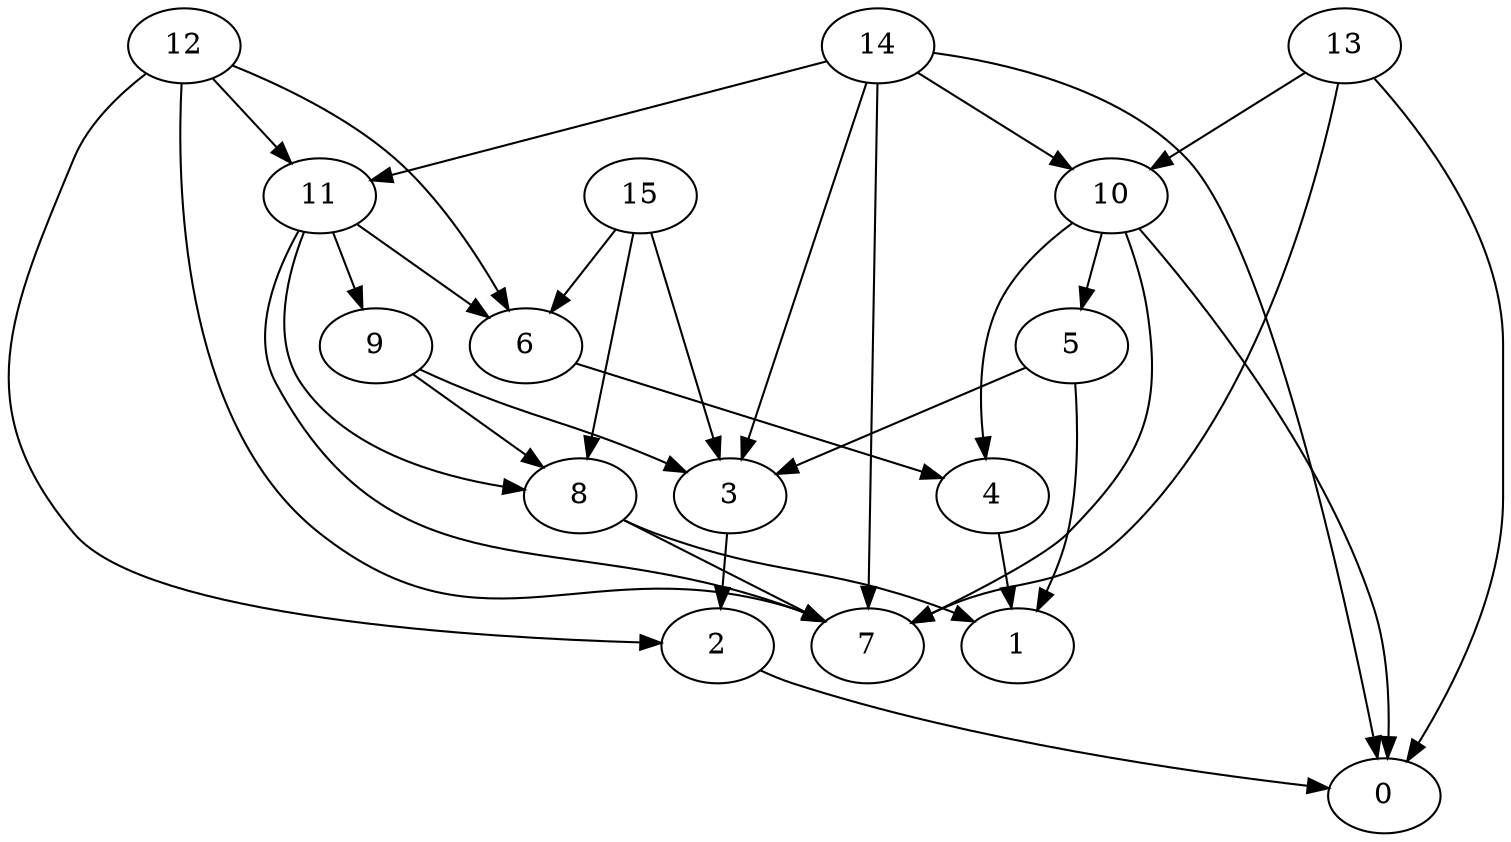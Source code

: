 digraph "Random_Nodes_16_Density_2.06_CCR_10.00_WeightType_Random" {
	graph ["Duplicate states"=0,
		GraphType=Random,
		"Max states in OPEN"=0,
		Modes="120000ms; topo-ordered tasks, ; Pruning: task equivalence, fixed order ready list, ; F-value: ; Optimisation: best schedule length (\
SL) optimisation on equal, ",
		NumberOfTasks=16,
		"Pruned using list schedule length"=3104,
		"States removed from OPEN"=0,
		TargetSystem="Homogeneous-2",
		"Time to schedule (ms)"=254,
		"Total idle time"=40,
		"Total schedule length"=73,
		"Total sequential time"=94,
		"Total states created"=12762
	];
	14	["Finish time"=10,
		Processor=0,
		"Start time"=2,
		Weight=8];
	10	["Finish time"=20,
		Processor=0,
		"Start time"=10,
		Weight=10];
	14 -> 10	[Weight=42];
	11	["Finish time"=35,
		Processor=0,
		"Start time"=30,
		Weight=5];
	14 -> 11	[Weight=23];
	3	["Finish time"=44,
		Processor=0,
		"Start time"=40,
		Weight=4];
	14 -> 3	[Weight=32];
	7	["Finish time"=56,
		Processor=0,
		"Start time"=46,
		Weight=10];
	14 -> 7	[Weight=9];
	0	["Finish time"=61,
		Processor=1,
		"Start time"=58,
		Weight=3];
	14 -> 0	[Weight=19];
	13	["Finish time"=2,
		Processor=0,
		"Start time"=0,
		Weight=2];
	13 -> 10	[Weight=32];
	13 -> 7	[Weight=9];
	13 -> 0	[Weight=14];
	12	["Finish time"=8,
		Processor=1,
		"Start time"=0,
		Weight=8];
	12 -> 11	[Weight=19];
	6	["Finish time"=63,
		Processor=0,
		"Start time"=56,
		Weight=7];
	12 -> 6	[Weight=28];
	2	["Finish time"=58,
		Processor=1,
		"Start time"=53,
		Weight=5];
	12 -> 2	[Weight=42];
	12 -> 7	[Weight=9];
	5	["Finish time"=30,
		Processor=0,
		"Start time"=20,
		Weight=10];
	10 -> 5	[Weight=19];
	4	["Finish time"=70,
		Processor=0,
		"Start time"=63,
		Weight=7];
	10 -> 4	[Weight=37];
	10 -> 7	[Weight=37];
	10 -> 0	[Weight=28];
	11 -> 6	[Weight=42];
	9	["Finish time"=40,
		Processor=0,
		"Start time"=35,
		Weight=5];
	11 -> 9	[Weight=42];
	8	["Finish time"=46,
		Processor=0,
		"Start time"=44,
		Weight=2];
	11 -> 8	[Weight=46];
	11 -> 7	[Weight=46];
	15	["Finish time"=13,
		Processor=1,
		"Start time"=8,
		Weight=5];
	15 -> 6	[Weight=37];
	15 -> 3	[Weight=23];
	15 -> 8	[Weight=28];
	5 -> 3	[Weight=46];
	1	["Finish time"=73,
		Processor=0,
		"Start time"=70,
		Weight=3];
	5 -> 1	[Weight=9];
	6 -> 4	[Weight=42];
	9 -> 3	[Weight=32];
	9 -> 8	[Weight=9];
	3 -> 2	[Weight=9];
	4 -> 1	[Weight=42];
	2 -> 0	[Weight=42];
	8 -> 7	[Weight=14];
	8 -> 1	[Weight=32];
}
